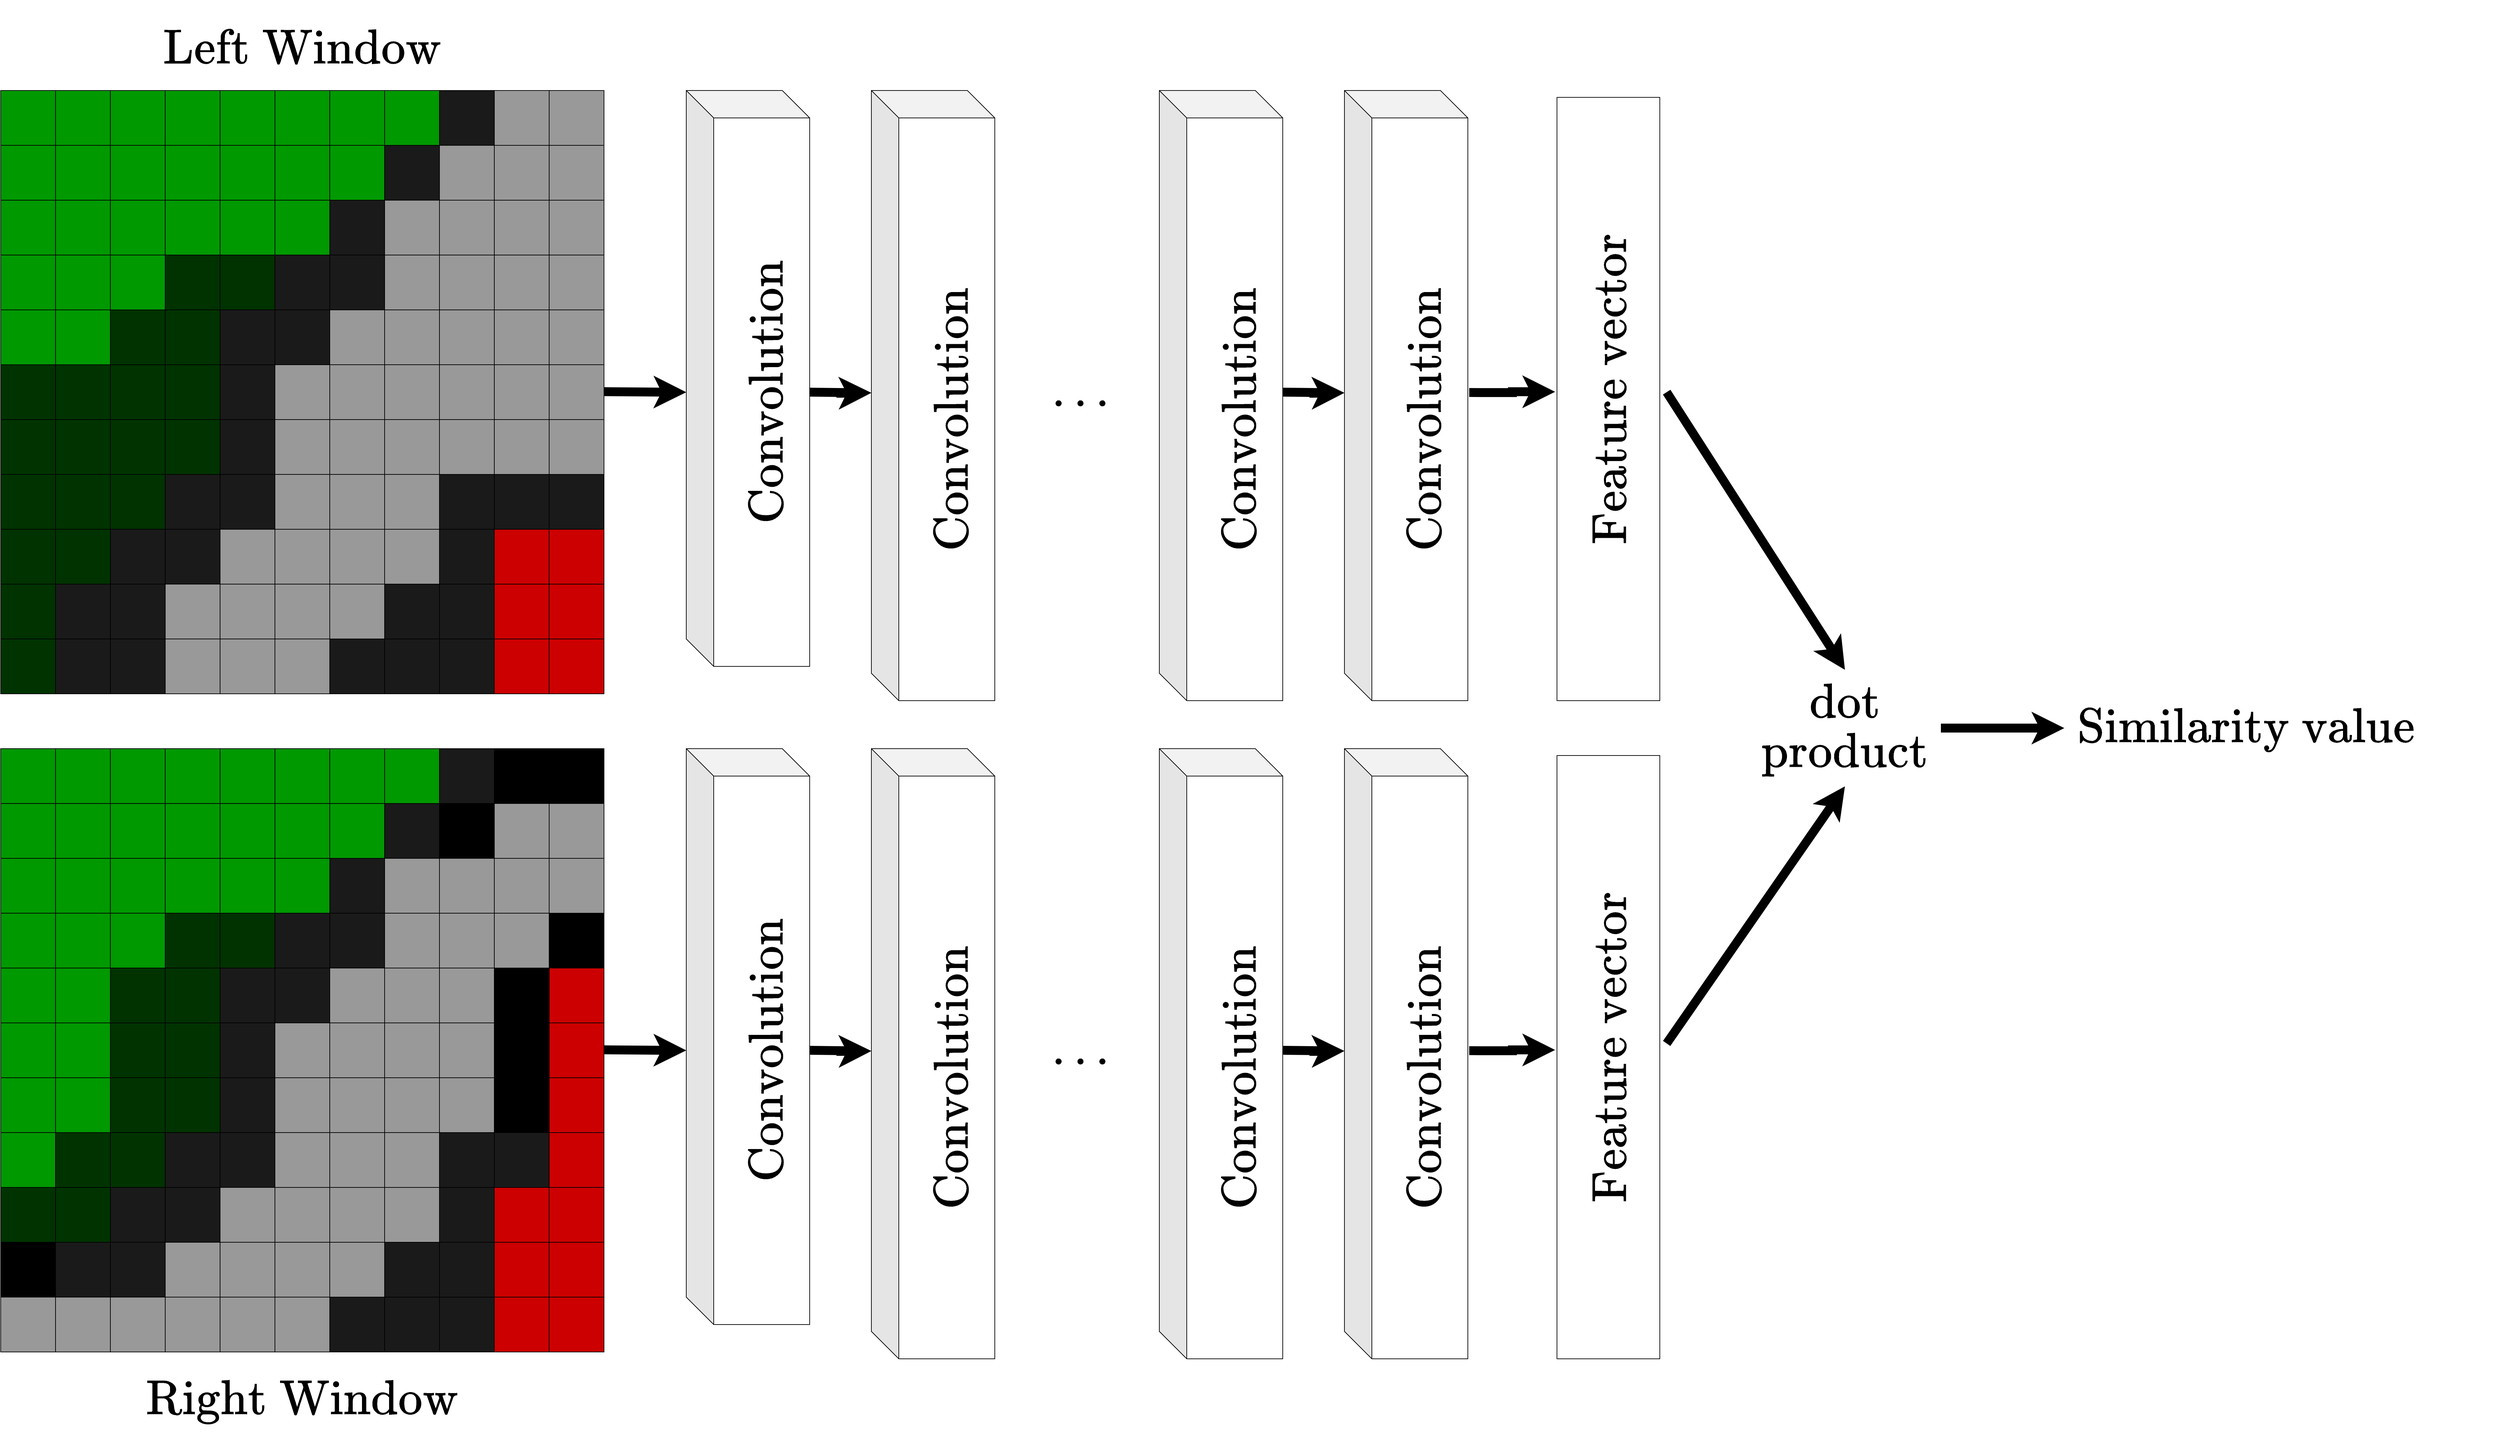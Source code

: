 <mxfile version="24.7.16">
  <diagram name="Page-1" id="9mXaGhHMtBzracjJgeNr">
    <mxGraphModel dx="5626" dy="3172" grid="1" gridSize="10" guides="1" tooltips="1" connect="1" arrows="1" fold="1" page="1" pageScale="1" pageWidth="850" pageHeight="1100" math="1" shadow="0">
      <root>
        <mxCell id="0" />
        <mxCell id="1" parent="0" />
        <mxCell id="kryiLPh3v4i8vplbUYYZ-1" value="" style="whiteSpace=wrap;html=1;aspect=fixed;fillColor=#009900;" vertex="1" parent="1">
          <mxGeometry x="360" y="360" width="80" height="80" as="geometry" />
        </mxCell>
        <mxCell id="kryiLPh3v4i8vplbUYYZ-2" value="" style="whiteSpace=wrap;html=1;aspect=fixed;fillColor=#009900;" vertex="1" parent="1">
          <mxGeometry x="440" y="360" width="80" height="80" as="geometry" />
        </mxCell>
        <mxCell id="kryiLPh3v4i8vplbUYYZ-3" value="" style="whiteSpace=wrap;html=1;aspect=fixed;fillColor=#009900;" vertex="1" parent="1">
          <mxGeometry x="520" y="360" width="80" height="80" as="geometry" />
        </mxCell>
        <mxCell id="kryiLPh3v4i8vplbUYYZ-4" value="" style="whiteSpace=wrap;html=1;aspect=fixed;fillColor=#1A1A1A;" vertex="1" parent="1">
          <mxGeometry x="600" y="360" width="80" height="80" as="geometry" />
        </mxCell>
        <mxCell id="kryiLPh3v4i8vplbUYYZ-5" value="" style="whiteSpace=wrap;html=1;aspect=fixed;fillColor=#999999;" vertex="1" parent="1">
          <mxGeometry x="680" y="360" width="80" height="80" as="geometry" />
        </mxCell>
        <mxCell id="kryiLPh3v4i8vplbUYYZ-6" value="" style="whiteSpace=wrap;html=1;aspect=fixed;fillColor=#999999;" vertex="1" parent="1">
          <mxGeometry x="760" y="360" width="80" height="80" as="geometry" />
        </mxCell>
        <mxCell id="kryiLPh3v4i8vplbUYYZ-8" value="" style="whiteSpace=wrap;html=1;aspect=fixed;fillColor=#009900;" vertex="1" parent="1">
          <mxGeometry x="200" y="360" width="80" height="80" as="geometry" />
        </mxCell>
        <mxCell id="kryiLPh3v4i8vplbUYYZ-9" value="" style="whiteSpace=wrap;html=1;aspect=fixed;fillColor=#009900;" vertex="1" parent="1">
          <mxGeometry x="280" y="360" width="80" height="80" as="geometry" />
        </mxCell>
        <mxCell id="kryiLPh3v4i8vplbUYYZ-10" value="" style="whiteSpace=wrap;html=1;aspect=fixed;fillColor=#009900;" vertex="1" parent="1">
          <mxGeometry x="360" y="440" width="80" height="80" as="geometry" />
        </mxCell>
        <mxCell id="kryiLPh3v4i8vplbUYYZ-11" value="" style="whiteSpace=wrap;html=1;aspect=fixed;fillColor=#009900;" vertex="1" parent="1">
          <mxGeometry x="440" y="440" width="80" height="80" as="geometry" />
        </mxCell>
        <mxCell id="kryiLPh3v4i8vplbUYYZ-12" value="" style="whiteSpace=wrap;html=1;aspect=fixed;fillColor=#1A1A1A;" vertex="1" parent="1">
          <mxGeometry x="520" y="440" width="80" height="80" as="geometry" />
        </mxCell>
        <mxCell id="kryiLPh3v4i8vplbUYYZ-13" value="" style="whiteSpace=wrap;html=1;aspect=fixed;fillColor=#999999;" vertex="1" parent="1">
          <mxGeometry x="600" y="440" width="80" height="80" as="geometry" />
        </mxCell>
        <mxCell id="kryiLPh3v4i8vplbUYYZ-14" value="" style="whiteSpace=wrap;html=1;aspect=fixed;fillColor=#999999;" vertex="1" parent="1">
          <mxGeometry x="680" y="440" width="80" height="80" as="geometry" />
        </mxCell>
        <mxCell id="kryiLPh3v4i8vplbUYYZ-15" value="" style="whiteSpace=wrap;html=1;aspect=fixed;fillColor=#999999;" vertex="1" parent="1">
          <mxGeometry x="760" y="440" width="80" height="80" as="geometry" />
        </mxCell>
        <mxCell id="kryiLPh3v4i8vplbUYYZ-16" value="" style="whiteSpace=wrap;html=1;aspect=fixed;fillColor=#009900;" vertex="1" parent="1">
          <mxGeometry x="200" y="440" width="80" height="80" as="geometry" />
        </mxCell>
        <mxCell id="kryiLPh3v4i8vplbUYYZ-17" value="" style="whiteSpace=wrap;html=1;aspect=fixed;fillColor=#009900;" vertex="1" parent="1">
          <mxGeometry x="280" y="440" width="80" height="80" as="geometry" />
        </mxCell>
        <mxCell id="kryiLPh3v4i8vplbUYYZ-18" value="" style="whiteSpace=wrap;html=1;aspect=fixed;fillColor=#009900;" vertex="1" parent="1">
          <mxGeometry x="360" y="520" width="80" height="80" as="geometry" />
        </mxCell>
        <mxCell id="kryiLPh3v4i8vplbUYYZ-19" value="" style="whiteSpace=wrap;html=1;aspect=fixed;fillColor=#1A1A1A;" vertex="1" parent="1">
          <mxGeometry x="440" y="520" width="80" height="80" as="geometry" />
        </mxCell>
        <mxCell id="kryiLPh3v4i8vplbUYYZ-20" value="" style="whiteSpace=wrap;html=1;aspect=fixed;fillColor=#999999;" vertex="1" parent="1">
          <mxGeometry x="520" y="520" width="80" height="80" as="geometry" />
        </mxCell>
        <mxCell id="kryiLPh3v4i8vplbUYYZ-21" value="" style="whiteSpace=wrap;html=1;aspect=fixed;fillColor=#999999;" vertex="1" parent="1">
          <mxGeometry x="600" y="520" width="80" height="80" as="geometry" />
        </mxCell>
        <mxCell id="kryiLPh3v4i8vplbUYYZ-22" value="" style="whiteSpace=wrap;html=1;aspect=fixed;fillColor=#999999;" vertex="1" parent="1">
          <mxGeometry x="680" y="520" width="80" height="80" as="geometry" />
        </mxCell>
        <mxCell id="kryiLPh3v4i8vplbUYYZ-23" value="" style="whiteSpace=wrap;html=1;aspect=fixed;fillColor=#999999;" vertex="1" parent="1">
          <mxGeometry x="760" y="520" width="80" height="80" as="geometry" />
        </mxCell>
        <mxCell id="kryiLPh3v4i8vplbUYYZ-24" value="" style="whiteSpace=wrap;html=1;aspect=fixed;fillColor=#009900;" vertex="1" parent="1">
          <mxGeometry x="200" y="520" width="80" height="80" as="geometry" />
        </mxCell>
        <mxCell id="kryiLPh3v4i8vplbUYYZ-25" value="" style="whiteSpace=wrap;html=1;aspect=fixed;fillColor=#009900;" vertex="1" parent="1">
          <mxGeometry x="280" y="520" width="80" height="80" as="geometry" />
        </mxCell>
        <mxCell id="kryiLPh3v4i8vplbUYYZ-26" value="" style="whiteSpace=wrap;html=1;aspect=fixed;fillColor=#1A1A1A;" vertex="1" parent="1">
          <mxGeometry x="360" y="600" width="80" height="80" as="geometry" />
        </mxCell>
        <mxCell id="kryiLPh3v4i8vplbUYYZ-27" value="" style="whiteSpace=wrap;html=1;aspect=fixed;fillColor=#1A1A1A;" vertex="1" parent="1">
          <mxGeometry x="440" y="600" width="80" height="80" as="geometry" />
        </mxCell>
        <mxCell id="kryiLPh3v4i8vplbUYYZ-28" value="" style="whiteSpace=wrap;html=1;aspect=fixed;fillColor=#999999;" vertex="1" parent="1">
          <mxGeometry x="520" y="600" width="80" height="80" as="geometry" />
        </mxCell>
        <mxCell id="kryiLPh3v4i8vplbUYYZ-29" value="" style="whiteSpace=wrap;html=1;aspect=fixed;fillColor=#999999;" vertex="1" parent="1">
          <mxGeometry x="600" y="600" width="80" height="80" as="geometry" />
        </mxCell>
        <mxCell id="kryiLPh3v4i8vplbUYYZ-30" value="" style="whiteSpace=wrap;html=1;aspect=fixed;fillColor=#999999;" vertex="1" parent="1">
          <mxGeometry x="680" y="600" width="80" height="80" as="geometry" />
        </mxCell>
        <mxCell id="kryiLPh3v4i8vplbUYYZ-31" value="" style="whiteSpace=wrap;html=1;aspect=fixed;fillColor=#999999;" vertex="1" parent="1">
          <mxGeometry x="760" y="600" width="80" height="80" as="geometry" />
        </mxCell>
        <mxCell id="kryiLPh3v4i8vplbUYYZ-32" value="" style="whiteSpace=wrap;html=1;aspect=fixed;fillColor=#003300;" vertex="1" parent="1">
          <mxGeometry x="200" y="600" width="80" height="80" as="geometry" />
        </mxCell>
        <mxCell id="kryiLPh3v4i8vplbUYYZ-33" value="" style="whiteSpace=wrap;html=1;aspect=fixed;fillColor=#003300;" vertex="1" parent="1">
          <mxGeometry x="280" y="600" width="80" height="80" as="geometry" />
        </mxCell>
        <mxCell id="kryiLPh3v4i8vplbUYYZ-66" value="" style="whiteSpace=wrap;html=1;aspect=fixed;fillColor=#1A1A1A;" vertex="1" parent="1">
          <mxGeometry x="360" y="680" width="80" height="80" as="geometry" />
        </mxCell>
        <mxCell id="kryiLPh3v4i8vplbUYYZ-67" value="" style="whiteSpace=wrap;html=1;aspect=fixed;fillColor=#999999;" vertex="1" parent="1">
          <mxGeometry x="440" y="680" width="80" height="80" as="geometry" />
        </mxCell>
        <mxCell id="kryiLPh3v4i8vplbUYYZ-68" value="" style="whiteSpace=wrap;html=1;aspect=fixed;fillColor=#999999;" vertex="1" parent="1">
          <mxGeometry x="520" y="680" width="80" height="80" as="geometry" />
        </mxCell>
        <mxCell id="kryiLPh3v4i8vplbUYYZ-69" value="" style="whiteSpace=wrap;html=1;aspect=fixed;fillColor=#999999;" vertex="1" parent="1">
          <mxGeometry x="600" y="680" width="80" height="80" as="geometry" />
        </mxCell>
        <mxCell id="kryiLPh3v4i8vplbUYYZ-70" value="" style="whiteSpace=wrap;html=1;aspect=fixed;fillColor=#999999;" vertex="1" parent="1">
          <mxGeometry x="680" y="680" width="80" height="80" as="geometry" />
        </mxCell>
        <mxCell id="kryiLPh3v4i8vplbUYYZ-71" value="" style="whiteSpace=wrap;html=1;aspect=fixed;fillColor=#999999;" vertex="1" parent="1">
          <mxGeometry x="760" y="680" width="80" height="80" as="geometry" />
        </mxCell>
        <mxCell id="kryiLPh3v4i8vplbUYYZ-72" value="" style="whiteSpace=wrap;html=1;aspect=fixed;fillColor=#003300;" vertex="1" parent="1">
          <mxGeometry x="200" y="680" width="80" height="80" as="geometry" />
        </mxCell>
        <mxCell id="kryiLPh3v4i8vplbUYYZ-73" value="" style="whiteSpace=wrap;html=1;aspect=fixed;fillColor=#1A1A1A;" vertex="1" parent="1">
          <mxGeometry x="280" y="680" width="80" height="80" as="geometry" />
        </mxCell>
        <mxCell id="kryiLPh3v4i8vplbUYYZ-74" value="" style="whiteSpace=wrap;html=1;aspect=fixed;fillColor=#999999;" vertex="1" parent="1">
          <mxGeometry x="360" y="760" width="80" height="80" as="geometry" />
        </mxCell>
        <mxCell id="kryiLPh3v4i8vplbUYYZ-75" value="" style="whiteSpace=wrap;html=1;aspect=fixed;fillColor=#999999;" vertex="1" parent="1">
          <mxGeometry x="440" y="760" width="80" height="80" as="geometry" />
        </mxCell>
        <mxCell id="kryiLPh3v4i8vplbUYYZ-76" value="" style="whiteSpace=wrap;html=1;aspect=fixed;fillColor=#999999;" vertex="1" parent="1">
          <mxGeometry x="520" y="760" width="80" height="80" as="geometry" />
        </mxCell>
        <mxCell id="kryiLPh3v4i8vplbUYYZ-77" value="" style="whiteSpace=wrap;html=1;aspect=fixed;fillColor=#999999;" vertex="1" parent="1">
          <mxGeometry x="600" y="760" width="80" height="80" as="geometry" />
        </mxCell>
        <mxCell id="kryiLPh3v4i8vplbUYYZ-78" value="" style="whiteSpace=wrap;html=1;aspect=fixed;fillColor=#999999;" vertex="1" parent="1">
          <mxGeometry x="680" y="760" width="80" height="80" as="geometry" />
        </mxCell>
        <mxCell id="kryiLPh3v4i8vplbUYYZ-79" value="" style="whiteSpace=wrap;html=1;aspect=fixed;fillColor=#999999;" vertex="1" parent="1">
          <mxGeometry x="760" y="760" width="80" height="80" as="geometry" />
        </mxCell>
        <mxCell id="kryiLPh3v4i8vplbUYYZ-80" value="" style="whiteSpace=wrap;html=1;aspect=fixed;fillColor=#003300;" vertex="1" parent="1">
          <mxGeometry x="200" y="760" width="80" height="80" as="geometry" />
        </mxCell>
        <mxCell id="kryiLPh3v4i8vplbUYYZ-81" value="" style="whiteSpace=wrap;html=1;aspect=fixed;fillColor=#1A1A1A;" vertex="1" parent="1">
          <mxGeometry x="280" y="760" width="80" height="80" as="geometry" />
        </mxCell>
        <mxCell id="kryiLPh3v4i8vplbUYYZ-82" value="" style="whiteSpace=wrap;html=1;aspect=fixed;fillColor=#999999;" vertex="1" parent="1">
          <mxGeometry x="360" y="840" width="80" height="80" as="geometry" />
        </mxCell>
        <mxCell id="kryiLPh3v4i8vplbUYYZ-83" value="" style="whiteSpace=wrap;html=1;aspect=fixed;fillColor=#999999;" vertex="1" parent="1">
          <mxGeometry x="440" y="840" width="80" height="80" as="geometry" />
        </mxCell>
        <mxCell id="kryiLPh3v4i8vplbUYYZ-84" value="" style="whiteSpace=wrap;html=1;aspect=fixed;fillColor=#999999;" vertex="1" parent="1">
          <mxGeometry x="520" y="840" width="80" height="80" as="geometry" />
        </mxCell>
        <mxCell id="kryiLPh3v4i8vplbUYYZ-85" value="" style="whiteSpace=wrap;html=1;aspect=fixed;fillColor=#999999;" vertex="1" parent="1">
          <mxGeometry x="600" y="840" width="80" height="80" as="geometry" />
        </mxCell>
        <mxCell id="kryiLPh3v4i8vplbUYYZ-86" value="" style="whiteSpace=wrap;html=1;aspect=fixed;fillColor=#999999;" vertex="1" parent="1">
          <mxGeometry x="680" y="840" width="80" height="80" as="geometry" />
        </mxCell>
        <mxCell id="kryiLPh3v4i8vplbUYYZ-87" value="" style="whiteSpace=wrap;html=1;aspect=fixed;fillColor=#999999;" vertex="1" parent="1">
          <mxGeometry x="760" y="840" width="80" height="80" as="geometry" />
        </mxCell>
        <mxCell id="kryiLPh3v4i8vplbUYYZ-88" value="" style="whiteSpace=wrap;html=1;aspect=fixed;fillColor=#003300;" vertex="1" parent="1">
          <mxGeometry x="200" y="840" width="80" height="80" as="geometry" />
        </mxCell>
        <mxCell id="kryiLPh3v4i8vplbUYYZ-89" value="" style="whiteSpace=wrap;html=1;aspect=fixed;fillColor=#1A1A1A;" vertex="1" parent="1">
          <mxGeometry x="280" y="840" width="80" height="80" as="geometry" />
        </mxCell>
        <mxCell id="kryiLPh3v4i8vplbUYYZ-90" value="" style="whiteSpace=wrap;html=1;aspect=fixed;fillColor=#999999;" vertex="1" parent="1">
          <mxGeometry x="360" y="920" width="80" height="80" as="geometry" />
        </mxCell>
        <mxCell id="kryiLPh3v4i8vplbUYYZ-91" value="" style="whiteSpace=wrap;html=1;aspect=fixed;fillColor=#999999;" vertex="1" parent="1">
          <mxGeometry x="440" y="920" width="80" height="80" as="geometry" />
        </mxCell>
        <mxCell id="kryiLPh3v4i8vplbUYYZ-92" value="" style="whiteSpace=wrap;html=1;aspect=fixed;fillColor=#999999;" vertex="1" parent="1">
          <mxGeometry x="520" y="920" width="80" height="80" as="geometry" />
        </mxCell>
        <mxCell id="kryiLPh3v4i8vplbUYYZ-93" value="" style="whiteSpace=wrap;html=1;aspect=fixed;fillColor=#1A1A1A;" vertex="1" parent="1">
          <mxGeometry x="600" y="920" width="80" height="80" as="geometry" />
        </mxCell>
        <mxCell id="kryiLPh3v4i8vplbUYYZ-94" value="" style="whiteSpace=wrap;html=1;aspect=fixed;fillColor=#1A1A1A;" vertex="1" parent="1">
          <mxGeometry x="680" y="920" width="80" height="80" as="geometry" />
        </mxCell>
        <mxCell id="kryiLPh3v4i8vplbUYYZ-95" value="" style="whiteSpace=wrap;html=1;aspect=fixed;fillColor=#1A1A1A;" vertex="1" parent="1">
          <mxGeometry x="760" y="920" width="80" height="80" as="geometry" />
        </mxCell>
        <mxCell id="kryiLPh3v4i8vplbUYYZ-96" value="" style="whiteSpace=wrap;html=1;aspect=fixed;fillColor=#1A1A1A;" vertex="1" parent="1">
          <mxGeometry x="200" y="920" width="80" height="80" as="geometry" />
        </mxCell>
        <mxCell id="kryiLPh3v4i8vplbUYYZ-97" value="" style="whiteSpace=wrap;html=1;aspect=fixed;fillColor=#1A1A1A;" vertex="1" parent="1">
          <mxGeometry x="280" y="920" width="80" height="80" as="geometry" />
        </mxCell>
        <mxCell id="kryiLPh3v4i8vplbUYYZ-98" value="" style="whiteSpace=wrap;html=1;aspect=fixed;fillColor=#999999;" vertex="1" parent="1">
          <mxGeometry x="360" y="1000" width="80" height="80" as="geometry" />
        </mxCell>
        <mxCell id="kryiLPh3v4i8vplbUYYZ-99" value="" style="whiteSpace=wrap;html=1;aspect=fixed;fillColor=#999999;" vertex="1" parent="1">
          <mxGeometry x="440" y="1000" width="80" height="80" as="geometry" />
        </mxCell>
        <mxCell id="kryiLPh3v4i8vplbUYYZ-100" value="" style="whiteSpace=wrap;html=1;aspect=fixed;fillColor=#999999;" vertex="1" parent="1">
          <mxGeometry x="520" y="1000" width="80" height="80" as="geometry" />
        </mxCell>
        <mxCell id="kryiLPh3v4i8vplbUYYZ-101" value="" style="whiteSpace=wrap;html=1;aspect=fixed;fillColor=#1A1A1A;" vertex="1" parent="1">
          <mxGeometry x="600" y="1000" width="80" height="80" as="geometry" />
        </mxCell>
        <mxCell id="kryiLPh3v4i8vplbUYYZ-102" value="" style="whiteSpace=wrap;html=1;aspect=fixed;fillColor=#CC0000;" vertex="1" parent="1">
          <mxGeometry x="680" y="1000" width="80" height="80" as="geometry" />
        </mxCell>
        <mxCell id="kryiLPh3v4i8vplbUYYZ-103" value="" style="whiteSpace=wrap;html=1;aspect=fixed;fillColor=#CC0000;" vertex="1" parent="1">
          <mxGeometry x="760" y="1000" width="80" height="80" as="geometry" />
        </mxCell>
        <mxCell id="kryiLPh3v4i8vplbUYYZ-104" value="" style="whiteSpace=wrap;html=1;aspect=fixed;fillColor=#1A1A1A;" vertex="1" parent="1">
          <mxGeometry x="200" y="1000" width="80" height="80" as="geometry" />
        </mxCell>
        <mxCell id="kryiLPh3v4i8vplbUYYZ-105" value="" style="whiteSpace=wrap;html=1;aspect=fixed;fillColor=#999999;" vertex="1" parent="1">
          <mxGeometry x="280" y="1000" width="80" height="80" as="geometry" />
        </mxCell>
        <mxCell id="kryiLPh3v4i8vplbUYYZ-106" value="" style="whiteSpace=wrap;html=1;aspect=fixed;fillColor=#999999;" vertex="1" parent="1">
          <mxGeometry x="360" y="1080" width="80" height="80" as="geometry" />
        </mxCell>
        <mxCell id="kryiLPh3v4i8vplbUYYZ-107" value="" style="whiteSpace=wrap;html=1;aspect=fixed;fillColor=#999999;" vertex="1" parent="1">
          <mxGeometry x="440" y="1080" width="80" height="80" as="geometry" />
        </mxCell>
        <mxCell id="kryiLPh3v4i8vplbUYYZ-108" value="" style="whiteSpace=wrap;html=1;aspect=fixed;fillColor=#1A1A1A;" vertex="1" parent="1">
          <mxGeometry x="520" y="1080" width="80" height="80" as="geometry" />
        </mxCell>
        <mxCell id="kryiLPh3v4i8vplbUYYZ-109" value="" style="whiteSpace=wrap;html=1;aspect=fixed;fillColor=#1A1A1A;" vertex="1" parent="1">
          <mxGeometry x="600" y="1080" width="80" height="80" as="geometry" />
        </mxCell>
        <mxCell id="kryiLPh3v4i8vplbUYYZ-110" value="" style="whiteSpace=wrap;html=1;aspect=fixed;fillColor=#CC0000;" vertex="1" parent="1">
          <mxGeometry x="680" y="1080" width="80" height="80" as="geometry" />
        </mxCell>
        <mxCell id="kryiLPh3v4i8vplbUYYZ-111" value="" style="whiteSpace=wrap;html=1;aspect=fixed;fillColor=#CC0000;" vertex="1" parent="1">
          <mxGeometry x="760" y="1080" width="80" height="80" as="geometry" />
        </mxCell>
        <mxCell id="kryiLPh3v4i8vplbUYYZ-112" value="" style="whiteSpace=wrap;html=1;aspect=fixed;fillColor=#999999;" vertex="1" parent="1">
          <mxGeometry x="200" y="1080" width="80" height="80" as="geometry" />
        </mxCell>
        <mxCell id="kryiLPh3v4i8vplbUYYZ-113" value="" style="whiteSpace=wrap;html=1;aspect=fixed;fillColor=#999999;" vertex="1" parent="1">
          <mxGeometry x="280" y="1080" width="80" height="80" as="geometry" />
        </mxCell>
        <mxCell id="kryiLPh3v4i8vplbUYYZ-114" value="" style="whiteSpace=wrap;html=1;aspect=fixed;fillColor=#999999;" vertex="1" parent="1">
          <mxGeometry x="360" y="1160" width="80" height="80" as="geometry" />
        </mxCell>
        <mxCell id="kryiLPh3v4i8vplbUYYZ-115" value="" style="whiteSpace=wrap;html=1;aspect=fixed;fillColor=#1A1A1A;" vertex="1" parent="1">
          <mxGeometry x="440" y="1160" width="80" height="80" as="geometry" />
        </mxCell>
        <mxCell id="kryiLPh3v4i8vplbUYYZ-116" value="" style="whiteSpace=wrap;html=1;aspect=fixed;fillColor=#1A1A1A;" vertex="1" parent="1">
          <mxGeometry x="520" y="1160" width="80" height="80" as="geometry" />
        </mxCell>
        <mxCell id="kryiLPh3v4i8vplbUYYZ-117" value="" style="whiteSpace=wrap;html=1;aspect=fixed;fillColor=#1A1A1A;" vertex="1" parent="1">
          <mxGeometry x="600" y="1160" width="80" height="80" as="geometry" />
        </mxCell>
        <mxCell id="kryiLPh3v4i8vplbUYYZ-118" value="" style="whiteSpace=wrap;html=1;aspect=fixed;fillColor=#CC0000;" vertex="1" parent="1">
          <mxGeometry x="680" y="1160" width="80" height="80" as="geometry" />
        </mxCell>
        <mxCell id="kryiLPh3v4i8vplbUYYZ-119" value="" style="whiteSpace=wrap;html=1;aspect=fixed;fillColor=#CC0000;" vertex="1" parent="1">
          <mxGeometry x="760" y="1160" width="80" height="80" as="geometry" />
        </mxCell>
        <mxCell id="kryiLPh3v4i8vplbUYYZ-120" value="" style="whiteSpace=wrap;html=1;aspect=fixed;fillColor=#999999;" vertex="1" parent="1">
          <mxGeometry x="200" y="1160" width="80" height="80" as="geometry" />
        </mxCell>
        <mxCell id="kryiLPh3v4i8vplbUYYZ-121" value="" style="whiteSpace=wrap;html=1;aspect=fixed;fillColor=#999999;" vertex="1" parent="1">
          <mxGeometry x="280" y="1160" width="80" height="80" as="geometry" />
        </mxCell>
        <mxCell id="kryiLPh3v4i8vplbUYYZ-130" value="" style="whiteSpace=wrap;html=1;aspect=fixed;fillColor=#009900;" vertex="1" parent="1">
          <mxGeometry x="120" y="360" width="80" height="80" as="geometry" />
        </mxCell>
        <mxCell id="kryiLPh3v4i8vplbUYYZ-131" value="" style="whiteSpace=wrap;html=1;aspect=fixed;fillColor=#009900;" vertex="1" parent="1">
          <mxGeometry x="-40" y="360" width="80" height="80" as="geometry" />
        </mxCell>
        <mxCell id="kryiLPh3v4i8vplbUYYZ-132" value="" style="whiteSpace=wrap;html=1;aspect=fixed;fillColor=#009900;" vertex="1" parent="1">
          <mxGeometry x="40" y="360" width="80" height="80" as="geometry" />
        </mxCell>
        <mxCell id="kryiLPh3v4i8vplbUYYZ-133" value="" style="whiteSpace=wrap;html=1;aspect=fixed;fillColor=#009900;" vertex="1" parent="1">
          <mxGeometry x="120" y="440" width="80" height="80" as="geometry" />
        </mxCell>
        <mxCell id="kryiLPh3v4i8vplbUYYZ-134" value="" style="whiteSpace=wrap;html=1;aspect=fixed;fillColor=#009900;" vertex="1" parent="1">
          <mxGeometry x="-40" y="440" width="80" height="80" as="geometry" />
        </mxCell>
        <mxCell id="kryiLPh3v4i8vplbUYYZ-135" value="" style="whiteSpace=wrap;html=1;aspect=fixed;fillColor=#009900;" vertex="1" parent="1">
          <mxGeometry x="40" y="440" width="80" height="80" as="geometry" />
        </mxCell>
        <mxCell id="kryiLPh3v4i8vplbUYYZ-136" value="" style="whiteSpace=wrap;html=1;aspect=fixed;fillColor=#009900;" vertex="1" parent="1">
          <mxGeometry x="120" y="520" width="80" height="80" as="geometry" />
        </mxCell>
        <mxCell id="kryiLPh3v4i8vplbUYYZ-137" value="" style="whiteSpace=wrap;html=1;aspect=fixed;fillColor=#009900;" vertex="1" parent="1">
          <mxGeometry x="-40" y="520" width="80" height="80" as="geometry" />
        </mxCell>
        <mxCell id="kryiLPh3v4i8vplbUYYZ-138" value="" style="whiteSpace=wrap;html=1;aspect=fixed;fillColor=#009900;" vertex="1" parent="1">
          <mxGeometry x="40" y="520" width="80" height="80" as="geometry" />
        </mxCell>
        <mxCell id="kryiLPh3v4i8vplbUYYZ-139" value="" style="whiteSpace=wrap;html=1;aspect=fixed;fillColor=#009900;" vertex="1" parent="1">
          <mxGeometry x="120" y="600" width="80" height="80" as="geometry" />
        </mxCell>
        <mxCell id="kryiLPh3v4i8vplbUYYZ-140" value="" style="whiteSpace=wrap;html=1;aspect=fixed;fillColor=#009900;" vertex="1" parent="1">
          <mxGeometry x="-40" y="600" width="80" height="80" as="geometry" />
        </mxCell>
        <mxCell id="kryiLPh3v4i8vplbUYYZ-141" value="" style="whiteSpace=wrap;html=1;aspect=fixed;fillColor=#009900;" vertex="1" parent="1">
          <mxGeometry x="40" y="600" width="80" height="80" as="geometry" />
        </mxCell>
        <mxCell id="kryiLPh3v4i8vplbUYYZ-142" value="" style="whiteSpace=wrap;html=1;aspect=fixed;fillColor=#003300;" vertex="1" parent="1">
          <mxGeometry x="120" y="680" width="80" height="80" as="geometry" />
        </mxCell>
        <mxCell id="kryiLPh3v4i8vplbUYYZ-143" value="" style="whiteSpace=wrap;html=1;aspect=fixed;fillColor=#009900;" vertex="1" parent="1">
          <mxGeometry x="-40" y="680" width="80" height="80" as="geometry" />
        </mxCell>
        <mxCell id="kryiLPh3v4i8vplbUYYZ-144" value="" style="whiteSpace=wrap;html=1;aspect=fixed;fillColor=#009900;" vertex="1" parent="1">
          <mxGeometry x="40" y="680" width="80" height="80" as="geometry" />
        </mxCell>
        <mxCell id="kryiLPh3v4i8vplbUYYZ-145" value="" style="whiteSpace=wrap;html=1;aspect=fixed;fillColor=#003300;" vertex="1" parent="1">
          <mxGeometry x="120" y="760" width="80" height="80" as="geometry" />
        </mxCell>
        <mxCell id="kryiLPh3v4i8vplbUYYZ-146" value="" style="whiteSpace=wrap;html=1;aspect=fixed;fillColor=#003300;" vertex="1" parent="1">
          <mxGeometry x="-40" y="760" width="80" height="80" as="geometry" />
        </mxCell>
        <mxCell id="kryiLPh3v4i8vplbUYYZ-147" value="" style="whiteSpace=wrap;html=1;aspect=fixed;fillColor=#003300;" vertex="1" parent="1">
          <mxGeometry x="40" y="760" width="80" height="80" as="geometry" />
        </mxCell>
        <mxCell id="kryiLPh3v4i8vplbUYYZ-148" value="" style="whiteSpace=wrap;html=1;aspect=fixed;fillColor=#003300;" vertex="1" parent="1">
          <mxGeometry x="120" y="840" width="80" height="80" as="geometry" />
        </mxCell>
        <mxCell id="kryiLPh3v4i8vplbUYYZ-149" value="" style="whiteSpace=wrap;html=1;aspect=fixed;fillColor=#003300;" vertex="1" parent="1">
          <mxGeometry x="-40" y="840" width="80" height="80" as="geometry" />
        </mxCell>
        <mxCell id="kryiLPh3v4i8vplbUYYZ-150" value="" style="whiteSpace=wrap;html=1;aspect=fixed;fillColor=#003300;" vertex="1" parent="1">
          <mxGeometry x="40" y="840" width="80" height="80" as="geometry" />
        </mxCell>
        <mxCell id="kryiLPh3v4i8vplbUYYZ-151" value="" style="whiteSpace=wrap;html=1;aspect=fixed;fillColor=#003300;" vertex="1" parent="1">
          <mxGeometry x="120" y="920" width="80" height="80" as="geometry" />
        </mxCell>
        <mxCell id="kryiLPh3v4i8vplbUYYZ-152" value="" style="whiteSpace=wrap;html=1;aspect=fixed;strokeColor=#000000;fillColor=#003300;" vertex="1" parent="1">
          <mxGeometry x="-40" y="920" width="80" height="80" as="geometry" />
        </mxCell>
        <mxCell id="kryiLPh3v4i8vplbUYYZ-153" value="" style="whiteSpace=wrap;html=1;aspect=fixed;fillColor=#003300;" vertex="1" parent="1">
          <mxGeometry x="40" y="920" width="80" height="80" as="geometry" />
        </mxCell>
        <mxCell id="kryiLPh3v4i8vplbUYYZ-154" value="" style="whiteSpace=wrap;html=1;aspect=fixed;fillColor=#1A1A1A;" vertex="1" parent="1">
          <mxGeometry x="120" y="1000" width="80" height="80" as="geometry" />
        </mxCell>
        <mxCell id="kryiLPh3v4i8vplbUYYZ-155" value="" style="whiteSpace=wrap;html=1;aspect=fixed;fillColor=#003300;" vertex="1" parent="1">
          <mxGeometry x="-40" y="1000" width="80" height="80" as="geometry" />
        </mxCell>
        <mxCell id="kryiLPh3v4i8vplbUYYZ-156" value="" style="whiteSpace=wrap;html=1;aspect=fixed;fillColor=#003300;" vertex="1" parent="1">
          <mxGeometry x="40" y="1000" width="80" height="80" as="geometry" />
        </mxCell>
        <mxCell id="kryiLPh3v4i8vplbUYYZ-157" value="" style="whiteSpace=wrap;html=1;aspect=fixed;fillColor=#1A1A1A;" vertex="1" parent="1">
          <mxGeometry x="120" y="1080" width="80" height="80" as="geometry" />
        </mxCell>
        <mxCell id="kryiLPh3v4i8vplbUYYZ-158" value="" style="whiteSpace=wrap;html=1;aspect=fixed;fillColor=#003300;" vertex="1" parent="1">
          <mxGeometry x="-40" y="1080" width="80" height="80" as="geometry" />
        </mxCell>
        <mxCell id="kryiLPh3v4i8vplbUYYZ-159" value="" style="whiteSpace=wrap;html=1;aspect=fixed;fillColor=#1A1A1A;" vertex="1" parent="1">
          <mxGeometry x="40" y="1080" width="80" height="80" as="geometry" />
        </mxCell>
        <mxCell id="kryiLPh3v4i8vplbUYYZ-160" value="" style="whiteSpace=wrap;html=1;aspect=fixed;fillColor=#1A1A1A;" vertex="1" parent="1">
          <mxGeometry x="120" y="1160" width="80" height="80" as="geometry" />
        </mxCell>
        <mxCell id="kryiLPh3v4i8vplbUYYZ-161" value="" style="whiteSpace=wrap;html=1;aspect=fixed;fillColor=#003300;" vertex="1" parent="1">
          <mxGeometry x="-40" y="1160" width="80" height="80" as="geometry" />
        </mxCell>
        <mxCell id="kryiLPh3v4i8vplbUYYZ-162" value="" style="whiteSpace=wrap;html=1;aspect=fixed;fillColor=#1A1A1A;" vertex="1" parent="1">
          <mxGeometry x="40" y="1160" width="80" height="80" as="geometry" />
        </mxCell>
        <mxCell id="kryiLPh3v4i8vplbUYYZ-284" value="" style="whiteSpace=wrap;html=1;aspect=fixed;fillColor=#009900;" vertex="1" parent="1">
          <mxGeometry x="360" y="1320" width="80" height="80" as="geometry" />
        </mxCell>
        <mxCell id="kryiLPh3v4i8vplbUYYZ-285" value="" style="whiteSpace=wrap;html=1;aspect=fixed;fillColor=#009900;" vertex="1" parent="1">
          <mxGeometry x="440" y="1320" width="80" height="80" as="geometry" />
        </mxCell>
        <mxCell id="kryiLPh3v4i8vplbUYYZ-286" value="" style="whiteSpace=wrap;html=1;aspect=fixed;fillColor=#009900;" vertex="1" parent="1">
          <mxGeometry x="520" y="1320" width="80" height="80" as="geometry" />
        </mxCell>
        <mxCell id="kryiLPh3v4i8vplbUYYZ-287" value="" style="whiteSpace=wrap;html=1;aspect=fixed;fillColor=#1A1A1A;" vertex="1" parent="1">
          <mxGeometry x="600" y="1320" width="80" height="80" as="geometry" />
        </mxCell>
        <mxCell id="kryiLPh3v4i8vplbUYYZ-288" value="" style="whiteSpace=wrap;html=1;aspect=fixed;fillColor=#000000;" vertex="1" parent="1">
          <mxGeometry x="680" y="1320" width="80" height="80" as="geometry" />
        </mxCell>
        <mxCell id="kryiLPh3v4i8vplbUYYZ-289" value="" style="whiteSpace=wrap;html=1;aspect=fixed;fillColor=#000000;" vertex="1" parent="1">
          <mxGeometry x="760" y="1320" width="80" height="80" as="geometry" />
        </mxCell>
        <mxCell id="kryiLPh3v4i8vplbUYYZ-290" value="" style="whiteSpace=wrap;html=1;aspect=fixed;fillColor=#009900;" vertex="1" parent="1">
          <mxGeometry x="200" y="1320" width="80" height="80" as="geometry" />
        </mxCell>
        <mxCell id="kryiLPh3v4i8vplbUYYZ-291" value="" style="whiteSpace=wrap;html=1;aspect=fixed;fillColor=#009900;" vertex="1" parent="1">
          <mxGeometry x="280" y="1320" width="80" height="80" as="geometry" />
        </mxCell>
        <mxCell id="kryiLPh3v4i8vplbUYYZ-292" value="" style="whiteSpace=wrap;html=1;aspect=fixed;fillColor=#009900;" vertex="1" parent="1">
          <mxGeometry x="360" y="1400" width="80" height="80" as="geometry" />
        </mxCell>
        <mxCell id="kryiLPh3v4i8vplbUYYZ-293" value="" style="whiteSpace=wrap;html=1;aspect=fixed;fillColor=#009900;" vertex="1" parent="1">
          <mxGeometry x="440" y="1400" width="80" height="80" as="geometry" />
        </mxCell>
        <mxCell id="kryiLPh3v4i8vplbUYYZ-294" value="" style="whiteSpace=wrap;html=1;aspect=fixed;fillColor=#1A1A1A;" vertex="1" parent="1">
          <mxGeometry x="520" y="1400" width="80" height="80" as="geometry" />
        </mxCell>
        <mxCell id="kryiLPh3v4i8vplbUYYZ-295" value="" style="whiteSpace=wrap;html=1;aspect=fixed;fillColor=#000000;" vertex="1" parent="1">
          <mxGeometry x="601" y="1400" width="80" height="80" as="geometry" />
        </mxCell>
        <mxCell id="kryiLPh3v4i8vplbUYYZ-296" value="" style="whiteSpace=wrap;html=1;aspect=fixed;fillColor=#999999;" vertex="1" parent="1">
          <mxGeometry x="680" y="1400" width="80" height="80" as="geometry" />
        </mxCell>
        <mxCell id="kryiLPh3v4i8vplbUYYZ-297" value="" style="whiteSpace=wrap;html=1;aspect=fixed;fillColor=#999999;" vertex="1" parent="1">
          <mxGeometry x="760" y="1400" width="80" height="80" as="geometry" />
        </mxCell>
        <mxCell id="kryiLPh3v4i8vplbUYYZ-298" value="" style="whiteSpace=wrap;html=1;aspect=fixed;fillColor=#009900;" vertex="1" parent="1">
          <mxGeometry x="200" y="1400" width="80" height="80" as="geometry" />
        </mxCell>
        <mxCell id="kryiLPh3v4i8vplbUYYZ-299" value="" style="whiteSpace=wrap;html=1;aspect=fixed;fillColor=#009900;" vertex="1" parent="1">
          <mxGeometry x="280" y="1400" width="80" height="80" as="geometry" />
        </mxCell>
        <mxCell id="kryiLPh3v4i8vplbUYYZ-300" value="" style="whiteSpace=wrap;html=1;aspect=fixed;fillColor=#009900;" vertex="1" parent="1">
          <mxGeometry x="360" y="1480" width="80" height="80" as="geometry" />
        </mxCell>
        <mxCell id="kryiLPh3v4i8vplbUYYZ-301" value="" style="whiteSpace=wrap;html=1;aspect=fixed;fillColor=#1A1A1A;" vertex="1" parent="1">
          <mxGeometry x="440" y="1480" width="80" height="80" as="geometry" />
        </mxCell>
        <mxCell id="kryiLPh3v4i8vplbUYYZ-302" value="" style="whiteSpace=wrap;html=1;aspect=fixed;fillColor=#999999;" vertex="1" parent="1">
          <mxGeometry x="520" y="1480" width="80" height="80" as="geometry" />
        </mxCell>
        <mxCell id="kryiLPh3v4i8vplbUYYZ-303" value="" style="whiteSpace=wrap;html=1;aspect=fixed;fillColor=#999999;" vertex="1" parent="1">
          <mxGeometry x="600" y="1480" width="80" height="80" as="geometry" />
        </mxCell>
        <mxCell id="kryiLPh3v4i8vplbUYYZ-304" value="" style="whiteSpace=wrap;html=1;aspect=fixed;fillColor=#999999;" vertex="1" parent="1">
          <mxGeometry x="680" y="1480" width="80" height="80" as="geometry" />
        </mxCell>
        <mxCell id="kryiLPh3v4i8vplbUYYZ-305" value="" style="whiteSpace=wrap;html=1;aspect=fixed;fillColor=#999999;" vertex="1" parent="1">
          <mxGeometry x="760" y="1480" width="80" height="80" as="geometry" />
        </mxCell>
        <mxCell id="kryiLPh3v4i8vplbUYYZ-306" value="" style="whiteSpace=wrap;html=1;aspect=fixed;fillColor=#009900;" vertex="1" parent="1">
          <mxGeometry x="200" y="1480" width="80" height="80" as="geometry" />
        </mxCell>
        <mxCell id="kryiLPh3v4i8vplbUYYZ-307" value="" style="whiteSpace=wrap;html=1;aspect=fixed;fillColor=#009900;" vertex="1" parent="1">
          <mxGeometry x="280" y="1480" width="80" height="80" as="geometry" />
        </mxCell>
        <mxCell id="kryiLPh3v4i8vplbUYYZ-308" value="" style="whiteSpace=wrap;html=1;aspect=fixed;fillColor=#1A1A1A;" vertex="1" parent="1">
          <mxGeometry x="360" y="1560" width="80" height="80" as="geometry" />
        </mxCell>
        <mxCell id="kryiLPh3v4i8vplbUYYZ-309" value="" style="whiteSpace=wrap;html=1;aspect=fixed;fillColor=#1A1A1A;" vertex="1" parent="1">
          <mxGeometry x="440" y="1560" width="80" height="80" as="geometry" />
        </mxCell>
        <mxCell id="kryiLPh3v4i8vplbUYYZ-310" value="" style="whiteSpace=wrap;html=1;aspect=fixed;fillColor=#999999;" vertex="1" parent="1">
          <mxGeometry x="520" y="1560" width="80" height="80" as="geometry" />
        </mxCell>
        <mxCell id="kryiLPh3v4i8vplbUYYZ-311" value="" style="whiteSpace=wrap;html=1;aspect=fixed;fillColor=#999999;" vertex="1" parent="1">
          <mxGeometry x="600" y="1560" width="80" height="80" as="geometry" />
        </mxCell>
        <mxCell id="kryiLPh3v4i8vplbUYYZ-312" value="" style="whiteSpace=wrap;html=1;aspect=fixed;fillColor=#999999;" vertex="1" parent="1">
          <mxGeometry x="680" y="1560" width="80" height="80" as="geometry" />
        </mxCell>
        <mxCell id="kryiLPh3v4i8vplbUYYZ-313" value="" style="whiteSpace=wrap;html=1;aspect=fixed;fillColor=#000000;" vertex="1" parent="1">
          <mxGeometry x="760" y="1560" width="80" height="80" as="geometry" />
        </mxCell>
        <mxCell id="kryiLPh3v4i8vplbUYYZ-314" value="" style="whiteSpace=wrap;html=1;aspect=fixed;fillColor=#003300;" vertex="1" parent="1">
          <mxGeometry x="200" y="1560" width="80" height="80" as="geometry" />
        </mxCell>
        <mxCell id="kryiLPh3v4i8vplbUYYZ-315" value="" style="whiteSpace=wrap;html=1;aspect=fixed;fillColor=#003300;" vertex="1" parent="1">
          <mxGeometry x="280" y="1560" width="80" height="80" as="geometry" />
        </mxCell>
        <mxCell id="kryiLPh3v4i8vplbUYYZ-316" value="" style="whiteSpace=wrap;html=1;aspect=fixed;fillColor=#1A1A1A;" vertex="1" parent="1">
          <mxGeometry x="360" y="1640" width="80" height="80" as="geometry" />
        </mxCell>
        <mxCell id="kryiLPh3v4i8vplbUYYZ-317" value="" style="whiteSpace=wrap;html=1;aspect=fixed;fillColor=#999999;" vertex="1" parent="1">
          <mxGeometry x="440" y="1640" width="80" height="80" as="geometry" />
        </mxCell>
        <mxCell id="kryiLPh3v4i8vplbUYYZ-318" value="" style="whiteSpace=wrap;html=1;aspect=fixed;fillColor=#999999;" vertex="1" parent="1">
          <mxGeometry x="520" y="1640" width="80" height="80" as="geometry" />
        </mxCell>
        <mxCell id="kryiLPh3v4i8vplbUYYZ-319" value="" style="whiteSpace=wrap;html=1;aspect=fixed;fillColor=#999999;" vertex="1" parent="1">
          <mxGeometry x="600" y="1640" width="80" height="80" as="geometry" />
        </mxCell>
        <mxCell id="kryiLPh3v4i8vplbUYYZ-320" value="" style="whiteSpace=wrap;html=1;aspect=fixed;fillColor=#000000;" vertex="1" parent="1">
          <mxGeometry x="680" y="1640" width="80" height="80" as="geometry" />
        </mxCell>
        <mxCell id="kryiLPh3v4i8vplbUYYZ-321" value="" style="whiteSpace=wrap;html=1;aspect=fixed;fillColor=#CC0000;" vertex="1" parent="1">
          <mxGeometry x="760" y="1640" width="80" height="80" as="geometry" />
        </mxCell>
        <mxCell id="kryiLPh3v4i8vplbUYYZ-322" value="" style="whiteSpace=wrap;html=1;aspect=fixed;fillColor=#003300;" vertex="1" parent="1">
          <mxGeometry x="200" y="1640" width="80" height="80" as="geometry" />
        </mxCell>
        <mxCell id="kryiLPh3v4i8vplbUYYZ-323" value="" style="whiteSpace=wrap;html=1;aspect=fixed;fillColor=#1A1A1A;" vertex="1" parent="1">
          <mxGeometry x="280" y="1640" width="80" height="80" as="geometry" />
        </mxCell>
        <mxCell id="kryiLPh3v4i8vplbUYYZ-324" value="" style="whiteSpace=wrap;html=1;aspect=fixed;fillColor=#999999;" vertex="1" parent="1">
          <mxGeometry x="360" y="1720" width="80" height="80" as="geometry" />
        </mxCell>
        <mxCell id="kryiLPh3v4i8vplbUYYZ-325" value="" style="whiteSpace=wrap;html=1;aspect=fixed;fillColor=#999999;" vertex="1" parent="1">
          <mxGeometry x="440" y="1720" width="80" height="80" as="geometry" />
        </mxCell>
        <mxCell id="kryiLPh3v4i8vplbUYYZ-326" value="" style="whiteSpace=wrap;html=1;aspect=fixed;fillColor=#999999;" vertex="1" parent="1">
          <mxGeometry x="520" y="1720" width="80" height="80" as="geometry" />
        </mxCell>
        <mxCell id="kryiLPh3v4i8vplbUYYZ-327" value="" style="whiteSpace=wrap;html=1;aspect=fixed;fillColor=#999999;" vertex="1" parent="1">
          <mxGeometry x="600" y="1720" width="80" height="80" as="geometry" />
        </mxCell>
        <mxCell id="kryiLPh3v4i8vplbUYYZ-328" value="" style="whiteSpace=wrap;html=1;aspect=fixed;fillColor=#000000;" vertex="1" parent="1">
          <mxGeometry x="680" y="1720" width="80" height="80" as="geometry" />
        </mxCell>
        <mxCell id="kryiLPh3v4i8vplbUYYZ-329" value="" style="whiteSpace=wrap;html=1;aspect=fixed;fillColor=#CC0000;" vertex="1" parent="1">
          <mxGeometry x="760" y="1720" width="80" height="80" as="geometry" />
        </mxCell>
        <mxCell id="kryiLPh3v4i8vplbUYYZ-330" value="" style="whiteSpace=wrap;html=1;aspect=fixed;fillColor=#003300;" vertex="1" parent="1">
          <mxGeometry x="200" y="1720" width="80" height="80" as="geometry" />
        </mxCell>
        <mxCell id="kryiLPh3v4i8vplbUYYZ-331" value="" style="whiteSpace=wrap;html=1;aspect=fixed;fillColor=#1A1A1A;" vertex="1" parent="1">
          <mxGeometry x="280" y="1720" width="80" height="80" as="geometry" />
        </mxCell>
        <mxCell id="kryiLPh3v4i8vplbUYYZ-332" value="" style="whiteSpace=wrap;html=1;aspect=fixed;fillColor=#999999;" vertex="1" parent="1">
          <mxGeometry x="360" y="1800" width="80" height="80" as="geometry" />
        </mxCell>
        <mxCell id="kryiLPh3v4i8vplbUYYZ-333" value="" style="whiteSpace=wrap;html=1;aspect=fixed;fillColor=#999999;" vertex="1" parent="1">
          <mxGeometry x="440" y="1800" width="80" height="80" as="geometry" />
        </mxCell>
        <mxCell id="kryiLPh3v4i8vplbUYYZ-334" value="" style="whiteSpace=wrap;html=1;aspect=fixed;fillColor=#999999;" vertex="1" parent="1">
          <mxGeometry x="520" y="1800" width="80" height="80" as="geometry" />
        </mxCell>
        <mxCell id="kryiLPh3v4i8vplbUYYZ-335" value="" style="whiteSpace=wrap;html=1;aspect=fixed;fillColor=#999999;" vertex="1" parent="1">
          <mxGeometry x="600" y="1800" width="80" height="80" as="geometry" />
        </mxCell>
        <mxCell id="kryiLPh3v4i8vplbUYYZ-336" value="" style="whiteSpace=wrap;html=1;aspect=fixed;fillColor=#000000;" vertex="1" parent="1">
          <mxGeometry x="680" y="1800" width="80" height="80" as="geometry" />
        </mxCell>
        <mxCell id="kryiLPh3v4i8vplbUYYZ-337" value="" style="whiteSpace=wrap;html=1;aspect=fixed;fillColor=#CC0000;" vertex="1" parent="1">
          <mxGeometry x="760" y="1800" width="80" height="80" as="geometry" />
        </mxCell>
        <mxCell id="kryiLPh3v4i8vplbUYYZ-338" value="" style="whiteSpace=wrap;html=1;aspect=fixed;fillColor=#003300;" vertex="1" parent="1">
          <mxGeometry x="200" y="1800" width="80" height="80" as="geometry" />
        </mxCell>
        <mxCell id="kryiLPh3v4i8vplbUYYZ-339" value="" style="whiteSpace=wrap;html=1;aspect=fixed;fillColor=#1A1A1A;" vertex="1" parent="1">
          <mxGeometry x="280" y="1800" width="80" height="80" as="geometry" />
        </mxCell>
        <mxCell id="kryiLPh3v4i8vplbUYYZ-340" value="" style="whiteSpace=wrap;html=1;aspect=fixed;fillColor=#999999;" vertex="1" parent="1">
          <mxGeometry x="360" y="1880" width="80" height="80" as="geometry" />
        </mxCell>
        <mxCell id="kryiLPh3v4i8vplbUYYZ-341" value="" style="whiteSpace=wrap;html=1;aspect=fixed;fillColor=#999999;" vertex="1" parent="1">
          <mxGeometry x="440" y="1880" width="80" height="80" as="geometry" />
        </mxCell>
        <mxCell id="kryiLPh3v4i8vplbUYYZ-342" value="" style="whiteSpace=wrap;html=1;aspect=fixed;fillColor=#999999;" vertex="1" parent="1">
          <mxGeometry x="520" y="1880" width="80" height="80" as="geometry" />
        </mxCell>
        <mxCell id="kryiLPh3v4i8vplbUYYZ-343" value="" style="whiteSpace=wrap;html=1;aspect=fixed;fillColor=#1A1A1A;" vertex="1" parent="1">
          <mxGeometry x="600" y="1880" width="80" height="80" as="geometry" />
        </mxCell>
        <mxCell id="kryiLPh3v4i8vplbUYYZ-344" value="" style="whiteSpace=wrap;html=1;aspect=fixed;fillColor=#1A1A1A;" vertex="1" parent="1">
          <mxGeometry x="680" y="1880" width="80" height="80" as="geometry" />
        </mxCell>
        <mxCell id="kryiLPh3v4i8vplbUYYZ-345" value="" style="whiteSpace=wrap;html=1;aspect=fixed;fillColor=#CC0000;" vertex="1" parent="1">
          <mxGeometry x="760" y="1880" width="80" height="80" as="geometry" />
        </mxCell>
        <mxCell id="kryiLPh3v4i8vplbUYYZ-346" value="" style="whiteSpace=wrap;html=1;aspect=fixed;fillColor=#1A1A1A;" vertex="1" parent="1">
          <mxGeometry x="200" y="1880" width="80" height="80" as="geometry" />
        </mxCell>
        <mxCell id="kryiLPh3v4i8vplbUYYZ-347" value="" style="whiteSpace=wrap;html=1;aspect=fixed;fillColor=#1A1A1A;" vertex="1" parent="1">
          <mxGeometry x="280" y="1880" width="80" height="80" as="geometry" />
        </mxCell>
        <mxCell id="kryiLPh3v4i8vplbUYYZ-348" value="" style="whiteSpace=wrap;html=1;aspect=fixed;fillColor=#999999;" vertex="1" parent="1">
          <mxGeometry x="360" y="1960" width="80" height="80" as="geometry" />
        </mxCell>
        <mxCell id="kryiLPh3v4i8vplbUYYZ-349" value="" style="whiteSpace=wrap;html=1;aspect=fixed;fillColor=#999999;" vertex="1" parent="1">
          <mxGeometry x="440" y="1960" width="80" height="80" as="geometry" />
        </mxCell>
        <mxCell id="kryiLPh3v4i8vplbUYYZ-350" value="" style="whiteSpace=wrap;html=1;aspect=fixed;fillColor=#999999;" vertex="1" parent="1">
          <mxGeometry x="520" y="1960" width="80" height="80" as="geometry" />
        </mxCell>
        <mxCell id="kryiLPh3v4i8vplbUYYZ-351" value="" style="whiteSpace=wrap;html=1;aspect=fixed;fillColor=#1A1A1A;" vertex="1" parent="1">
          <mxGeometry x="600" y="1960" width="80" height="80" as="geometry" />
        </mxCell>
        <mxCell id="kryiLPh3v4i8vplbUYYZ-352" value="" style="whiteSpace=wrap;html=1;aspect=fixed;fillColor=#CC0000;" vertex="1" parent="1">
          <mxGeometry x="680" y="1960" width="80" height="80" as="geometry" />
        </mxCell>
        <mxCell id="kryiLPh3v4i8vplbUYYZ-353" value="" style="whiteSpace=wrap;html=1;aspect=fixed;fillColor=#CC0000;" vertex="1" parent="1">
          <mxGeometry x="760" y="1960" width="80" height="80" as="geometry" />
        </mxCell>
        <mxCell id="kryiLPh3v4i8vplbUYYZ-354" value="" style="whiteSpace=wrap;html=1;aspect=fixed;fillColor=#1A1A1A;" vertex="1" parent="1">
          <mxGeometry x="200" y="1960" width="80" height="80" as="geometry" />
        </mxCell>
        <mxCell id="kryiLPh3v4i8vplbUYYZ-355" value="" style="whiteSpace=wrap;html=1;aspect=fixed;fillColor=#999999;" vertex="1" parent="1">
          <mxGeometry x="280" y="1960" width="80" height="80" as="geometry" />
        </mxCell>
        <mxCell id="kryiLPh3v4i8vplbUYYZ-356" value="" style="whiteSpace=wrap;html=1;aspect=fixed;fillColor=#999999;" vertex="1" parent="1">
          <mxGeometry x="360" y="2040" width="80" height="80" as="geometry" />
        </mxCell>
        <mxCell id="kryiLPh3v4i8vplbUYYZ-357" value="" style="whiteSpace=wrap;html=1;aspect=fixed;fillColor=#999999;" vertex="1" parent="1">
          <mxGeometry x="440" y="2040" width="80" height="80" as="geometry" />
        </mxCell>
        <mxCell id="kryiLPh3v4i8vplbUYYZ-358" value="" style="whiteSpace=wrap;html=1;aspect=fixed;fillColor=#1A1A1A;" vertex="1" parent="1">
          <mxGeometry x="520" y="2040" width="80" height="80" as="geometry" />
        </mxCell>
        <mxCell id="kryiLPh3v4i8vplbUYYZ-359" value="" style="whiteSpace=wrap;html=1;aspect=fixed;fillColor=#1A1A1A;" vertex="1" parent="1">
          <mxGeometry x="600" y="2040" width="80" height="80" as="geometry" />
        </mxCell>
        <mxCell id="kryiLPh3v4i8vplbUYYZ-360" value="" style="whiteSpace=wrap;html=1;aspect=fixed;fillColor=#CC0000;" vertex="1" parent="1">
          <mxGeometry x="680" y="2040" width="80" height="80" as="geometry" />
        </mxCell>
        <mxCell id="kryiLPh3v4i8vplbUYYZ-361" value="" style="whiteSpace=wrap;html=1;aspect=fixed;fillColor=#CC0000;" vertex="1" parent="1">
          <mxGeometry x="760" y="2040" width="80" height="80" as="geometry" />
        </mxCell>
        <mxCell id="kryiLPh3v4i8vplbUYYZ-362" value="" style="whiteSpace=wrap;html=1;aspect=fixed;fillColor=#999999;" vertex="1" parent="1">
          <mxGeometry x="200" y="2040" width="80" height="80" as="geometry" />
        </mxCell>
        <mxCell id="kryiLPh3v4i8vplbUYYZ-363" value="" style="whiteSpace=wrap;html=1;aspect=fixed;fillColor=#999999;" vertex="1" parent="1">
          <mxGeometry x="280" y="2040" width="80" height="80" as="geometry" />
        </mxCell>
        <mxCell id="kryiLPh3v4i8vplbUYYZ-364" value="" style="whiteSpace=wrap;html=1;aspect=fixed;fillColor=#999999;" vertex="1" parent="1">
          <mxGeometry x="360" y="2120" width="80" height="80" as="geometry" />
        </mxCell>
        <mxCell id="kryiLPh3v4i8vplbUYYZ-365" value="" style="whiteSpace=wrap;html=1;aspect=fixed;fillColor=#1A1A1A;" vertex="1" parent="1">
          <mxGeometry x="440" y="2120" width="80" height="80" as="geometry" />
        </mxCell>
        <mxCell id="kryiLPh3v4i8vplbUYYZ-366" value="" style="whiteSpace=wrap;html=1;aspect=fixed;fillColor=#1A1A1A;" vertex="1" parent="1">
          <mxGeometry x="520" y="2120" width="80" height="80" as="geometry" />
        </mxCell>
        <mxCell id="kryiLPh3v4i8vplbUYYZ-367" value="" style="whiteSpace=wrap;html=1;aspect=fixed;fillColor=#1A1A1A;" vertex="1" parent="1">
          <mxGeometry x="600" y="2120" width="80" height="80" as="geometry" />
        </mxCell>
        <mxCell id="kryiLPh3v4i8vplbUYYZ-368" value="" style="whiteSpace=wrap;html=1;aspect=fixed;fillColor=#CC0000;" vertex="1" parent="1">
          <mxGeometry x="680" y="2120" width="80" height="80" as="geometry" />
        </mxCell>
        <mxCell id="kryiLPh3v4i8vplbUYYZ-369" value="" style="whiteSpace=wrap;html=1;aspect=fixed;fillColor=#CC0000;" vertex="1" parent="1">
          <mxGeometry x="760" y="2120" width="80" height="80" as="geometry" />
        </mxCell>
        <mxCell id="kryiLPh3v4i8vplbUYYZ-370" value="" style="whiteSpace=wrap;html=1;aspect=fixed;fillColor=#999999;" vertex="1" parent="1">
          <mxGeometry x="200" y="2120" width="80" height="80" as="geometry" />
        </mxCell>
        <mxCell id="kryiLPh3v4i8vplbUYYZ-371" value="" style="whiteSpace=wrap;html=1;aspect=fixed;fillColor=#999999;" vertex="1" parent="1">
          <mxGeometry x="280" y="2120" width="80" height="80" as="geometry" />
        </mxCell>
        <mxCell id="kryiLPh3v4i8vplbUYYZ-372" value="" style="whiteSpace=wrap;html=1;aspect=fixed;fillColor=#009900;" vertex="1" parent="1">
          <mxGeometry x="120" y="1320" width="80" height="80" as="geometry" />
        </mxCell>
        <mxCell id="kryiLPh3v4i8vplbUYYZ-373" value="" style="whiteSpace=wrap;html=1;aspect=fixed;fillColor=#009900;" vertex="1" parent="1">
          <mxGeometry x="-40" y="1320" width="80" height="80" as="geometry" />
        </mxCell>
        <mxCell id="kryiLPh3v4i8vplbUYYZ-374" value="" style="whiteSpace=wrap;html=1;aspect=fixed;fillColor=#009900;" vertex="1" parent="1">
          <mxGeometry x="40" y="1320" width="80" height="80" as="geometry" />
        </mxCell>
        <mxCell id="kryiLPh3v4i8vplbUYYZ-375" value="" style="whiteSpace=wrap;html=1;aspect=fixed;fillColor=#009900;" vertex="1" parent="1">
          <mxGeometry x="120" y="1400" width="80" height="80" as="geometry" />
        </mxCell>
        <mxCell id="kryiLPh3v4i8vplbUYYZ-376" value="" style="whiteSpace=wrap;html=1;aspect=fixed;fillColor=#009900;" vertex="1" parent="1">
          <mxGeometry x="-40" y="1400" width="80" height="80" as="geometry" />
        </mxCell>
        <mxCell id="kryiLPh3v4i8vplbUYYZ-377" value="" style="whiteSpace=wrap;html=1;aspect=fixed;fillColor=#009900;" vertex="1" parent="1">
          <mxGeometry x="40" y="1400" width="80" height="80" as="geometry" />
        </mxCell>
        <mxCell id="kryiLPh3v4i8vplbUYYZ-378" value="" style="whiteSpace=wrap;html=1;aspect=fixed;fillColor=#009900;" vertex="1" parent="1">
          <mxGeometry x="120" y="1480" width="80" height="80" as="geometry" />
        </mxCell>
        <mxCell id="kryiLPh3v4i8vplbUYYZ-379" value="" style="whiteSpace=wrap;html=1;aspect=fixed;fillColor=#009900;" vertex="1" parent="1">
          <mxGeometry x="-40" y="1480" width="80" height="80" as="geometry" />
        </mxCell>
        <mxCell id="kryiLPh3v4i8vplbUYYZ-380" value="" style="whiteSpace=wrap;html=1;aspect=fixed;fillColor=#009900;" vertex="1" parent="1">
          <mxGeometry x="40" y="1480" width="80" height="80" as="geometry" />
        </mxCell>
        <mxCell id="kryiLPh3v4i8vplbUYYZ-381" value="" style="whiteSpace=wrap;html=1;aspect=fixed;fillColor=#009900;" vertex="1" parent="1">
          <mxGeometry x="120" y="1560" width="80" height="80" as="geometry" />
        </mxCell>
        <mxCell id="kryiLPh3v4i8vplbUYYZ-382" value="" style="whiteSpace=wrap;html=1;aspect=fixed;fillColor=#009900;" vertex="1" parent="1">
          <mxGeometry x="-40" y="1560" width="80" height="80" as="geometry" />
        </mxCell>
        <mxCell id="kryiLPh3v4i8vplbUYYZ-383" value="" style="whiteSpace=wrap;html=1;aspect=fixed;fillColor=#009900;" vertex="1" parent="1">
          <mxGeometry x="40" y="1560" width="80" height="80" as="geometry" />
        </mxCell>
        <mxCell id="kryiLPh3v4i8vplbUYYZ-384" value="" style="whiteSpace=wrap;html=1;aspect=fixed;fillColor=#003300;" vertex="1" parent="1">
          <mxGeometry x="120" y="1640" width="80" height="80" as="geometry" />
        </mxCell>
        <mxCell id="kryiLPh3v4i8vplbUYYZ-385" value="" style="whiteSpace=wrap;html=1;aspect=fixed;fillColor=#009900;" vertex="1" parent="1">
          <mxGeometry x="-40" y="1640" width="80" height="80" as="geometry" />
        </mxCell>
        <mxCell id="kryiLPh3v4i8vplbUYYZ-386" value="" style="whiteSpace=wrap;html=1;aspect=fixed;fillColor=#009900;" vertex="1" parent="1">
          <mxGeometry x="40" y="1640" width="80" height="80" as="geometry" />
        </mxCell>
        <mxCell id="kryiLPh3v4i8vplbUYYZ-387" value="" style="whiteSpace=wrap;html=1;aspect=fixed;fillColor=#003300;" vertex="1" parent="1">
          <mxGeometry x="120" y="1720" width="80" height="80" as="geometry" />
        </mxCell>
        <mxCell id="kryiLPh3v4i8vplbUYYZ-388" value="" style="whiteSpace=wrap;html=1;aspect=fixed;fillColor=#009900;" vertex="1" parent="1">
          <mxGeometry x="-40" y="1720" width="80" height="80" as="geometry" />
        </mxCell>
        <mxCell id="kryiLPh3v4i8vplbUYYZ-389" value="" style="whiteSpace=wrap;html=1;aspect=fixed;fillColor=#009900;" vertex="1" parent="1">
          <mxGeometry x="40" y="1720" width="80" height="80" as="geometry" />
        </mxCell>
        <mxCell id="kryiLPh3v4i8vplbUYYZ-390" value="" style="whiteSpace=wrap;html=1;aspect=fixed;fillColor=#003300;" vertex="1" parent="1">
          <mxGeometry x="120" y="1800" width="80" height="80" as="geometry" />
        </mxCell>
        <mxCell id="kryiLPh3v4i8vplbUYYZ-391" value="" style="whiteSpace=wrap;html=1;aspect=fixed;fillColor=#009900;" vertex="1" parent="1">
          <mxGeometry x="-40" y="1800" width="80" height="80" as="geometry" />
        </mxCell>
        <mxCell id="kryiLPh3v4i8vplbUYYZ-392" value="" style="whiteSpace=wrap;html=1;aspect=fixed;fillColor=#009900;" vertex="1" parent="1">
          <mxGeometry x="40" y="1800" width="80" height="80" as="geometry" />
        </mxCell>
        <mxCell id="kryiLPh3v4i8vplbUYYZ-393" value="" style="whiteSpace=wrap;html=1;aspect=fixed;fillColor=#003300;" vertex="1" parent="1">
          <mxGeometry x="120" y="1880" width="80" height="80" as="geometry" />
        </mxCell>
        <mxCell id="kryiLPh3v4i8vplbUYYZ-394" value="" style="whiteSpace=wrap;html=1;aspect=fixed;strokeColor=#000000;fillColor=#009900;" vertex="1" parent="1">
          <mxGeometry x="-40" y="1880" width="80" height="80" as="geometry" />
        </mxCell>
        <mxCell id="kryiLPh3v4i8vplbUYYZ-395" value="" style="whiteSpace=wrap;html=1;aspect=fixed;fillColor=#003300;" vertex="1" parent="1">
          <mxGeometry x="40" y="1880" width="80" height="80" as="geometry" />
        </mxCell>
        <mxCell id="kryiLPh3v4i8vplbUYYZ-396" value="" style="whiteSpace=wrap;html=1;aspect=fixed;fillColor=#1A1A1A;" vertex="1" parent="1">
          <mxGeometry x="120" y="1960" width="80" height="80" as="geometry" />
        </mxCell>
        <mxCell id="kryiLPh3v4i8vplbUYYZ-397" value="" style="whiteSpace=wrap;html=1;aspect=fixed;fillColor=#003300;" vertex="1" parent="1">
          <mxGeometry x="-40" y="1960" width="80" height="80" as="geometry" />
        </mxCell>
        <mxCell id="kryiLPh3v4i8vplbUYYZ-398" value="" style="whiteSpace=wrap;html=1;aspect=fixed;fillColor=#003300;" vertex="1" parent="1">
          <mxGeometry x="40" y="1960" width="80" height="80" as="geometry" />
        </mxCell>
        <mxCell id="kryiLPh3v4i8vplbUYYZ-399" value="" style="whiteSpace=wrap;html=1;aspect=fixed;fillColor=#1A1A1A;" vertex="1" parent="1">
          <mxGeometry x="120" y="2040" width="80" height="80" as="geometry" />
        </mxCell>
        <mxCell id="kryiLPh3v4i8vplbUYYZ-400" value="" style="whiteSpace=wrap;html=1;aspect=fixed;fillColor=#000000;" vertex="1" parent="1">
          <mxGeometry x="-40" y="2040" width="80" height="80" as="geometry" />
        </mxCell>
        <mxCell id="kryiLPh3v4i8vplbUYYZ-401" value="" style="whiteSpace=wrap;html=1;aspect=fixed;fillColor=#1A1A1A;" vertex="1" parent="1">
          <mxGeometry x="40" y="2040" width="80" height="80" as="geometry" />
        </mxCell>
        <mxCell id="kryiLPh3v4i8vplbUYYZ-402" value="" style="whiteSpace=wrap;html=1;aspect=fixed;fillColor=#999999;" vertex="1" parent="1">
          <mxGeometry x="120" y="2120" width="80" height="80" as="geometry" />
        </mxCell>
        <mxCell id="kryiLPh3v4i8vplbUYYZ-403" value="" style="whiteSpace=wrap;html=1;aspect=fixed;fillColor=#999999;" vertex="1" parent="1">
          <mxGeometry x="-40" y="2120" width="80" height="80" as="geometry" />
        </mxCell>
        <mxCell id="kryiLPh3v4i8vplbUYYZ-404" value="" style="whiteSpace=wrap;html=1;aspect=fixed;fillColor=#999999;" vertex="1" parent="1">
          <mxGeometry x="40" y="2120" width="80" height="80" as="geometry" />
        </mxCell>
        <mxCell id="kryiLPh3v4i8vplbUYYZ-405" value="" style="shape=cube;whiteSpace=wrap;html=1;boundedLbl=1;backgroundOutline=1;darkOpacity=0.05;darkOpacity2=0.1;size=40;" vertex="1" parent="1">
          <mxGeometry x="960" y="360" width="180" height="840" as="geometry" />
        </mxCell>
        <mxCell id="kryiLPh3v4i8vplbUYYZ-406" value="\(\mathrm{Convolution}\)" style="text;html=1;align=center;verticalAlign=middle;whiteSpace=wrap;rounded=0;fontSize=60;rotation=-90;" vertex="1" parent="1">
          <mxGeometry x="890" y="770" width="380" height="60" as="geometry" />
        </mxCell>
        <mxCell id="kryiLPh3v4i8vplbUYYZ-407" value="" style="shape=cube;whiteSpace=wrap;html=1;boundedLbl=1;backgroundOutline=1;darkOpacity=0.05;darkOpacity2=0.1;size=40;" vertex="1" parent="1">
          <mxGeometry x="1230" y="360" width="180" height="890" as="geometry" />
        </mxCell>
        <mxCell id="kryiLPh3v4i8vplbUYYZ-408" value="\(\mathrm{Convolution}\)" style="text;html=1;align=center;verticalAlign=middle;whiteSpace=wrap;rounded=0;fontSize=60;rotation=-90;" vertex="1" parent="1">
          <mxGeometry x="1160" y="810" width="380" height="60" as="geometry" />
        </mxCell>
        <mxCell id="kryiLPh3v4i8vplbUYYZ-409" value="\(\mathrm{\dots}\)" style="text;html=1;align=center;verticalAlign=middle;whiteSpace=wrap;rounded=0;fontSize=60;rotation=0;" vertex="1" parent="1">
          <mxGeometry x="1480" y="770" width="110" height="60" as="geometry" />
        </mxCell>
        <mxCell id="kryiLPh3v4i8vplbUYYZ-410" value="" style="shape=cube;whiteSpace=wrap;html=1;boundedLbl=1;backgroundOutline=1;darkOpacity=0.05;darkOpacity2=0.1;size=40;" vertex="1" parent="1">
          <mxGeometry x="1650" y="360" width="180" height="890" as="geometry" />
        </mxCell>
        <mxCell id="kryiLPh3v4i8vplbUYYZ-411" value="\(\mathrm{Convolution}\)" style="text;html=1;align=center;verticalAlign=middle;whiteSpace=wrap;rounded=0;fontSize=60;rotation=-90;" vertex="1" parent="1">
          <mxGeometry x="1580" y="810" width="380" height="60" as="geometry" />
        </mxCell>
        <mxCell id="kryiLPh3v4i8vplbUYYZ-412" value="" style="shape=cube;whiteSpace=wrap;html=1;boundedLbl=1;backgroundOutline=1;darkOpacity=0.05;darkOpacity2=0.1;size=40;" vertex="1" parent="1">
          <mxGeometry x="1920" y="360" width="180" height="890" as="geometry" />
        </mxCell>
        <mxCell id="kryiLPh3v4i8vplbUYYZ-413" value="\(\mathrm{Convolution}\)" style="text;html=1;align=center;verticalAlign=middle;whiteSpace=wrap;rounded=0;fontSize=60;rotation=-90;" vertex="1" parent="1">
          <mxGeometry x="1850" y="810" width="380" height="60" as="geometry" />
        </mxCell>
        <mxCell id="kryiLPh3v4i8vplbUYYZ-414" value="" style="rounded=0;whiteSpace=wrap;html=1;" vertex="1" parent="1">
          <mxGeometry x="2230" y="370" width="150" height="880" as="geometry" />
        </mxCell>
        <mxCell id="kryiLPh3v4i8vplbUYYZ-415" value="\(\mathrm{Feature~vector}\)" style="text;html=1;align=center;verticalAlign=middle;whiteSpace=wrap;rounded=0;fontSize=60;rotation=-90;" vertex="1" parent="1">
          <mxGeometry x="2075" y="765" width="470" height="60" as="geometry" />
        </mxCell>
        <mxCell id="kryiLPh3v4i8vplbUYYZ-417" value="\(\mathrm{Similarity~value}\)" style="text;html=1;align=center;verticalAlign=middle;whiteSpace=wrap;rounded=0;fontSize=60;rotation=0;" vertex="1" parent="1">
          <mxGeometry x="3000" y="1260" width="470" height="60" as="geometry" />
        </mxCell>
        <mxCell id="kryiLPh3v4i8vplbUYYZ-442" style="edgeStyle=orthogonalEdgeStyle;rounded=0;orthogonalLoop=1;jettySize=auto;html=1;exitX=1;exitY=0.5;exitDx=0;exitDy=0;strokeWidth=13;" edge="1" parent="1">
          <mxGeometry relative="1" as="geometry">
            <mxPoint x="1140" y="800" as="sourcePoint" />
            <mxPoint x="1230" y="801" as="targetPoint" />
          </mxGeometry>
        </mxCell>
        <mxCell id="kryiLPh3v4i8vplbUYYZ-443" style="edgeStyle=orthogonalEdgeStyle;rounded=0;orthogonalLoop=1;jettySize=auto;html=1;exitX=1;exitY=0.5;exitDx=0;exitDy=0;strokeWidth=13;entryX=0;entryY=0.524;entryDx=0;entryDy=0;entryPerimeter=0;" edge="1" parent="1" target="kryiLPh3v4i8vplbUYYZ-405">
          <mxGeometry relative="1" as="geometry">
            <mxPoint x="840" y="799.25" as="sourcePoint" />
            <mxPoint x="930" y="800.25" as="targetPoint" />
          </mxGeometry>
        </mxCell>
        <mxCell id="kryiLPh3v4i8vplbUYYZ-445" style="edgeStyle=orthogonalEdgeStyle;rounded=0;orthogonalLoop=1;jettySize=auto;html=1;exitX=1;exitY=0.5;exitDx=0;exitDy=0;strokeWidth=13;" edge="1" parent="1">
          <mxGeometry relative="1" as="geometry">
            <mxPoint x="1830" y="800" as="sourcePoint" />
            <mxPoint x="1920" y="801" as="targetPoint" />
          </mxGeometry>
        </mxCell>
        <mxCell id="kryiLPh3v4i8vplbUYYZ-446" style="edgeStyle=orthogonalEdgeStyle;rounded=0;orthogonalLoop=1;jettySize=auto;html=1;exitX=1.011;exitY=0.495;exitDx=0;exitDy=0;strokeWidth=13;entryX=-0.018;entryY=0.488;entryDx=0;entryDy=0;entryPerimeter=0;exitPerimeter=0;" edge="1" parent="1" source="kryiLPh3v4i8vplbUYYZ-412" target="kryiLPh3v4i8vplbUYYZ-414">
          <mxGeometry relative="1" as="geometry">
            <mxPoint x="2110" y="800" as="sourcePoint" />
            <mxPoint x="2200" y="801" as="targetPoint" />
          </mxGeometry>
        </mxCell>
        <mxCell id="kryiLPh3v4i8vplbUYYZ-449" value="" style="endArrow=classic;html=1;rounded=0;strokeWidth=13;entryX=0.5;entryY=0;entryDx=0;entryDy=0;" edge="1" parent="1" target="kryiLPh3v4i8vplbUYYZ-466">
          <mxGeometry width="50" height="50" relative="1" as="geometry">
            <mxPoint x="2390" y="800" as="sourcePoint" />
            <mxPoint x="2650" y="1250" as="targetPoint" />
          </mxGeometry>
        </mxCell>
        <mxCell id="kryiLPh3v4i8vplbUYYZ-450" value="" style="endArrow=classic;html=1;rounded=0;strokeWidth=13;entryX=0.5;entryY=1;entryDx=0;entryDy=0;" edge="1" parent="1" target="kryiLPh3v4i8vplbUYYZ-466">
          <mxGeometry width="50" height="50" relative="1" as="geometry">
            <mxPoint x="2390" y="1750" as="sourcePoint" />
            <mxPoint x="2650" y="1300" as="targetPoint" />
          </mxGeometry>
        </mxCell>
        <mxCell id="kryiLPh3v4i8vplbUYYZ-451" value="" style="shape=cube;whiteSpace=wrap;html=1;boundedLbl=1;backgroundOutline=1;darkOpacity=0.05;darkOpacity2=0.1;size=40;" vertex="1" parent="1">
          <mxGeometry x="960" y="1320" width="180" height="840" as="geometry" />
        </mxCell>
        <mxCell id="kryiLPh3v4i8vplbUYYZ-452" value="\(\mathrm{Convolution}\)" style="text;html=1;align=center;verticalAlign=middle;whiteSpace=wrap;rounded=0;fontSize=60;rotation=-90;" vertex="1" parent="1">
          <mxGeometry x="890" y="1730" width="380" height="60" as="geometry" />
        </mxCell>
        <mxCell id="kryiLPh3v4i8vplbUYYZ-453" value="" style="shape=cube;whiteSpace=wrap;html=1;boundedLbl=1;backgroundOutline=1;darkOpacity=0.05;darkOpacity2=0.1;size=40;" vertex="1" parent="1">
          <mxGeometry x="1230" y="1320" width="180" height="890" as="geometry" />
        </mxCell>
        <mxCell id="kryiLPh3v4i8vplbUYYZ-454" value="\(\mathrm{Convolution}\)" style="text;html=1;align=center;verticalAlign=middle;whiteSpace=wrap;rounded=0;fontSize=60;rotation=-90;" vertex="1" parent="1">
          <mxGeometry x="1160" y="1770" width="380" height="60" as="geometry" />
        </mxCell>
        <mxCell id="kryiLPh3v4i8vplbUYYZ-455" value="\(\mathrm{\dots}\)" style="text;html=1;align=center;verticalAlign=middle;whiteSpace=wrap;rounded=0;fontSize=60;rotation=0;" vertex="1" parent="1">
          <mxGeometry x="1480" y="1730" width="110" height="60" as="geometry" />
        </mxCell>
        <mxCell id="kryiLPh3v4i8vplbUYYZ-456" value="" style="shape=cube;whiteSpace=wrap;html=1;boundedLbl=1;backgroundOutline=1;darkOpacity=0.05;darkOpacity2=0.1;size=40;" vertex="1" parent="1">
          <mxGeometry x="1650" y="1320" width="180" height="890" as="geometry" />
        </mxCell>
        <mxCell id="kryiLPh3v4i8vplbUYYZ-457" value="\(\mathrm{Convolution}\)" style="text;html=1;align=center;verticalAlign=middle;whiteSpace=wrap;rounded=0;fontSize=60;rotation=-90;" vertex="1" parent="1">
          <mxGeometry x="1580" y="1770" width="380" height="60" as="geometry" />
        </mxCell>
        <mxCell id="kryiLPh3v4i8vplbUYYZ-458" value="" style="shape=cube;whiteSpace=wrap;html=1;boundedLbl=1;backgroundOutline=1;darkOpacity=0.05;darkOpacity2=0.1;size=40;" vertex="1" parent="1">
          <mxGeometry x="1920" y="1320" width="180" height="890" as="geometry" />
        </mxCell>
        <mxCell id="kryiLPh3v4i8vplbUYYZ-459" value="\(\mathrm{Convolution}\)" style="text;html=1;align=center;verticalAlign=middle;whiteSpace=wrap;rounded=0;fontSize=60;rotation=-90;" vertex="1" parent="1">
          <mxGeometry x="1850" y="1770" width="380" height="60" as="geometry" />
        </mxCell>
        <mxCell id="kryiLPh3v4i8vplbUYYZ-460" value="" style="rounded=0;whiteSpace=wrap;html=1;" vertex="1" parent="1">
          <mxGeometry x="2230" y="1330" width="150" height="880" as="geometry" />
        </mxCell>
        <mxCell id="kryiLPh3v4i8vplbUYYZ-461" value="\(\mathrm{Feature~vector}\)" style="text;html=1;align=center;verticalAlign=middle;whiteSpace=wrap;rounded=0;fontSize=60;rotation=-90;" vertex="1" parent="1">
          <mxGeometry x="2075" y="1725" width="470" height="60" as="geometry" />
        </mxCell>
        <mxCell id="kryiLPh3v4i8vplbUYYZ-462" style="edgeStyle=orthogonalEdgeStyle;rounded=0;orthogonalLoop=1;jettySize=auto;html=1;exitX=1;exitY=0.5;exitDx=0;exitDy=0;strokeWidth=13;" edge="1" parent="1">
          <mxGeometry relative="1" as="geometry">
            <mxPoint x="1140" y="1760" as="sourcePoint" />
            <mxPoint x="1230" y="1761" as="targetPoint" />
          </mxGeometry>
        </mxCell>
        <mxCell id="kryiLPh3v4i8vplbUYYZ-463" style="edgeStyle=orthogonalEdgeStyle;rounded=0;orthogonalLoop=1;jettySize=auto;html=1;exitX=1;exitY=0.5;exitDx=0;exitDy=0;strokeWidth=13;entryX=0;entryY=0.524;entryDx=0;entryDy=0;entryPerimeter=0;" edge="1" parent="1" target="kryiLPh3v4i8vplbUYYZ-451">
          <mxGeometry relative="1" as="geometry">
            <mxPoint x="840" y="1759.25" as="sourcePoint" />
            <mxPoint x="930" y="1760.25" as="targetPoint" />
          </mxGeometry>
        </mxCell>
        <mxCell id="kryiLPh3v4i8vplbUYYZ-464" style="edgeStyle=orthogonalEdgeStyle;rounded=0;orthogonalLoop=1;jettySize=auto;html=1;exitX=1;exitY=0.5;exitDx=0;exitDy=0;strokeWidth=13;" edge="1" parent="1">
          <mxGeometry relative="1" as="geometry">
            <mxPoint x="1830" y="1760" as="sourcePoint" />
            <mxPoint x="1920" y="1761" as="targetPoint" />
          </mxGeometry>
        </mxCell>
        <mxCell id="kryiLPh3v4i8vplbUYYZ-465" style="edgeStyle=orthogonalEdgeStyle;rounded=0;orthogonalLoop=1;jettySize=auto;html=1;exitX=1.011;exitY=0.495;exitDx=0;exitDy=0;strokeWidth=13;entryX=-0.018;entryY=0.488;entryDx=0;entryDy=0;entryPerimeter=0;exitPerimeter=0;" edge="1" parent="1" source="kryiLPh3v4i8vplbUYYZ-458" target="kryiLPh3v4i8vplbUYYZ-460">
          <mxGeometry relative="1" as="geometry">
            <mxPoint x="2110" y="1760" as="sourcePoint" />
            <mxPoint x="2200" y="1761" as="targetPoint" />
          </mxGeometry>
        </mxCell>
        <mxCell id="kryiLPh3v4i8vplbUYYZ-466" value="&lt;div&gt;\(\mathrm{dot}\)&lt;/div&gt;&lt;div&gt;\(\mathrm{product}\)&lt;/div&gt;" style="text;html=1;align=center;verticalAlign=middle;whiteSpace=wrap;rounded=0;fontSize=60;rotation=0;" vertex="1" parent="1">
          <mxGeometry x="2540" y="1205" width="220" height="170" as="geometry" />
        </mxCell>
        <mxCell id="kryiLPh3v4i8vplbUYYZ-467" value="" style="endArrow=classic;html=1;rounded=0;strokeWidth=13;" edge="1" parent="1">
          <mxGeometry width="50" height="50" relative="1" as="geometry">
            <mxPoint x="2790" y="1290" as="sourcePoint" />
            <mxPoint x="2970" y="1290" as="targetPoint" />
          </mxGeometry>
        </mxCell>
        <mxCell id="kryiLPh3v4i8vplbUYYZ-468" value="\(\mathrm{Left ~Window}\)" style="text;html=1;align=center;verticalAlign=middle;whiteSpace=wrap;rounded=0;fontSize=60;rotation=0;" vertex="1" parent="1">
          <mxGeometry x="165" y="270" width="470" height="60" as="geometry" />
        </mxCell>
        <mxCell id="kryiLPh3v4i8vplbUYYZ-469" value="\(\mathrm{Right ~Window}\)" style="text;html=1;align=center;verticalAlign=middle;whiteSpace=wrap;rounded=0;fontSize=60;rotation=0;" vertex="1" parent="1">
          <mxGeometry x="165" y="2240" width="470" height="60" as="geometry" />
        </mxCell>
      </root>
    </mxGraphModel>
  </diagram>
</mxfile>
